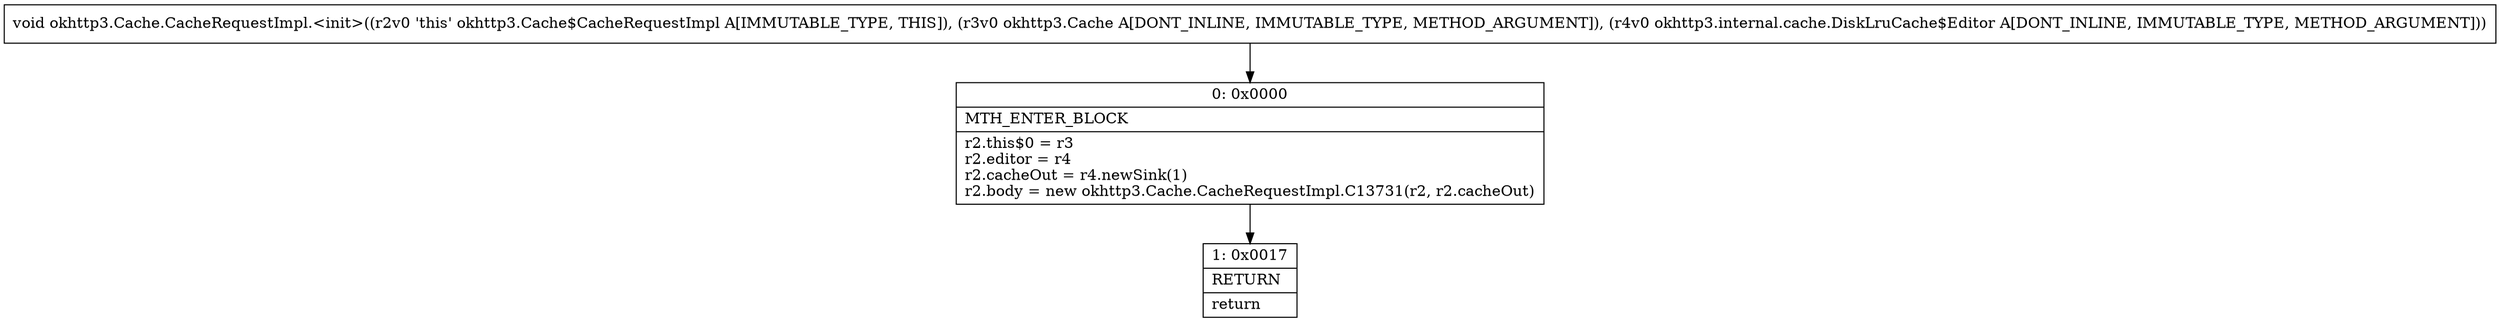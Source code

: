 digraph "CFG forokhttp3.Cache.CacheRequestImpl.\<init\>(Lokhttp3\/Cache;Lokhttp3\/internal\/cache\/DiskLruCache$Editor;)V" {
Node_0 [shape=record,label="{0\:\ 0x0000|MTH_ENTER_BLOCK\l|r2.this$0 = r3\lr2.editor = r4\lr2.cacheOut = r4.newSink(1)\lr2.body = new okhttp3.Cache.CacheRequestImpl.C13731(r2, r2.cacheOut)\l}"];
Node_1 [shape=record,label="{1\:\ 0x0017|RETURN\l|return\l}"];
MethodNode[shape=record,label="{void okhttp3.Cache.CacheRequestImpl.\<init\>((r2v0 'this' okhttp3.Cache$CacheRequestImpl A[IMMUTABLE_TYPE, THIS]), (r3v0 okhttp3.Cache A[DONT_INLINE, IMMUTABLE_TYPE, METHOD_ARGUMENT]), (r4v0 okhttp3.internal.cache.DiskLruCache$Editor A[DONT_INLINE, IMMUTABLE_TYPE, METHOD_ARGUMENT])) }"];
MethodNode -> Node_0;
Node_0 -> Node_1;
}

